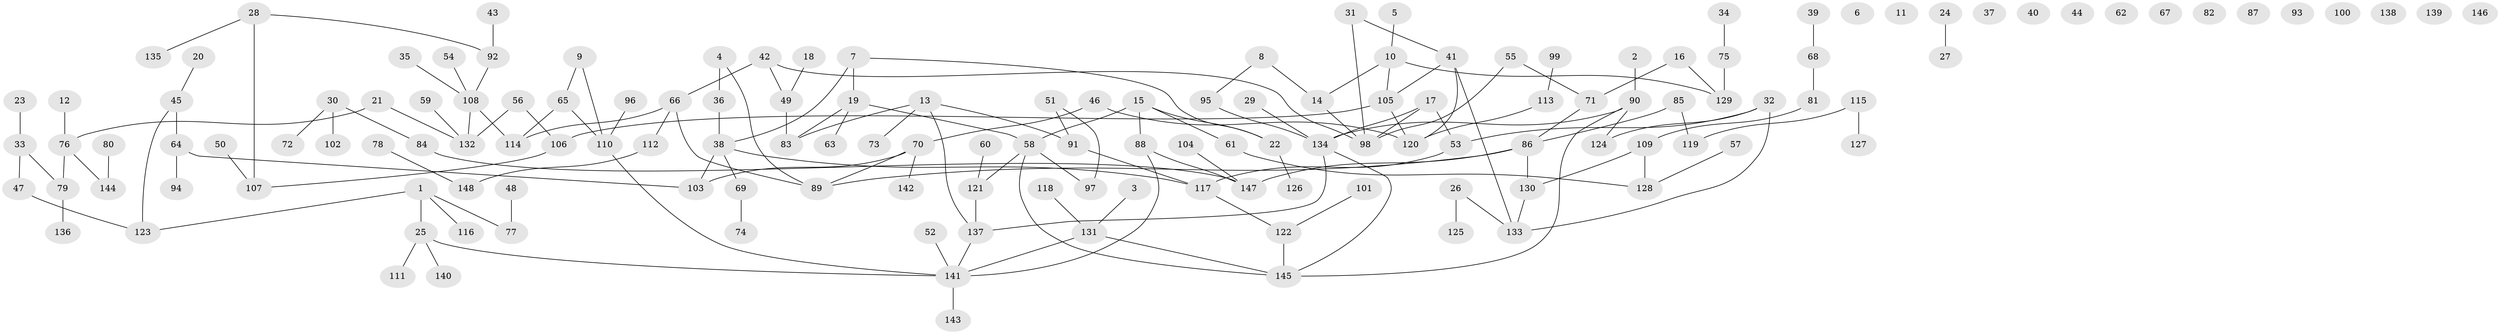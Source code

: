 // Generated by graph-tools (version 1.1) at 2025/00/03/09/25 03:00:47]
// undirected, 148 vertices, 162 edges
graph export_dot {
graph [start="1"]
  node [color=gray90,style=filled];
  1;
  2;
  3;
  4;
  5;
  6;
  7;
  8;
  9;
  10;
  11;
  12;
  13;
  14;
  15;
  16;
  17;
  18;
  19;
  20;
  21;
  22;
  23;
  24;
  25;
  26;
  27;
  28;
  29;
  30;
  31;
  32;
  33;
  34;
  35;
  36;
  37;
  38;
  39;
  40;
  41;
  42;
  43;
  44;
  45;
  46;
  47;
  48;
  49;
  50;
  51;
  52;
  53;
  54;
  55;
  56;
  57;
  58;
  59;
  60;
  61;
  62;
  63;
  64;
  65;
  66;
  67;
  68;
  69;
  70;
  71;
  72;
  73;
  74;
  75;
  76;
  77;
  78;
  79;
  80;
  81;
  82;
  83;
  84;
  85;
  86;
  87;
  88;
  89;
  90;
  91;
  92;
  93;
  94;
  95;
  96;
  97;
  98;
  99;
  100;
  101;
  102;
  103;
  104;
  105;
  106;
  107;
  108;
  109;
  110;
  111;
  112;
  113;
  114;
  115;
  116;
  117;
  118;
  119;
  120;
  121;
  122;
  123;
  124;
  125;
  126;
  127;
  128;
  129;
  130;
  131;
  132;
  133;
  134;
  135;
  136;
  137;
  138;
  139;
  140;
  141;
  142;
  143;
  144;
  145;
  146;
  147;
  148;
  1 -- 25;
  1 -- 77;
  1 -- 116;
  1 -- 123;
  2 -- 90;
  3 -- 131;
  4 -- 36;
  4 -- 89;
  5 -- 10;
  7 -- 19;
  7 -- 22;
  7 -- 38;
  8 -- 14;
  8 -- 95;
  9 -- 65;
  9 -- 110;
  10 -- 14;
  10 -- 105;
  10 -- 129;
  12 -- 76;
  13 -- 73;
  13 -- 83;
  13 -- 91;
  13 -- 137;
  14 -- 98;
  15 -- 22;
  15 -- 58;
  15 -- 61;
  15 -- 88;
  16 -- 71;
  16 -- 129;
  17 -- 53;
  17 -- 98;
  17 -- 134;
  18 -- 49;
  19 -- 58;
  19 -- 63;
  19 -- 83;
  20 -- 45;
  21 -- 76;
  21 -- 132;
  22 -- 126;
  23 -- 33;
  24 -- 27;
  25 -- 111;
  25 -- 140;
  25 -- 141;
  26 -- 125;
  26 -- 133;
  28 -- 92;
  28 -- 107;
  28 -- 135;
  29 -- 134;
  30 -- 72;
  30 -- 84;
  30 -- 102;
  31 -- 41;
  31 -- 98;
  32 -- 53;
  32 -- 124;
  32 -- 133;
  33 -- 47;
  33 -- 79;
  34 -- 75;
  35 -- 108;
  36 -- 38;
  38 -- 69;
  38 -- 103;
  38 -- 117;
  39 -- 68;
  41 -- 105;
  41 -- 120;
  41 -- 133;
  42 -- 49;
  42 -- 66;
  42 -- 98;
  43 -- 92;
  45 -- 64;
  45 -- 123;
  46 -- 70;
  46 -- 120;
  47 -- 123;
  48 -- 77;
  49 -- 83;
  50 -- 107;
  51 -- 91;
  51 -- 97;
  52 -- 141;
  53 -- 117;
  54 -- 108;
  55 -- 71;
  55 -- 98;
  56 -- 106;
  56 -- 132;
  57 -- 128;
  58 -- 97;
  58 -- 121;
  58 -- 145;
  59 -- 132;
  60 -- 121;
  61 -- 128;
  64 -- 94;
  64 -- 103;
  65 -- 110;
  65 -- 114;
  66 -- 89;
  66 -- 112;
  66 -- 114;
  68 -- 81;
  69 -- 74;
  70 -- 89;
  70 -- 103;
  70 -- 142;
  71 -- 86;
  75 -- 129;
  76 -- 79;
  76 -- 144;
  78 -- 148;
  79 -- 136;
  80 -- 144;
  81 -- 109;
  84 -- 147;
  85 -- 86;
  85 -- 119;
  86 -- 89;
  86 -- 130;
  86 -- 147;
  88 -- 141;
  88 -- 147;
  90 -- 124;
  90 -- 134;
  90 -- 145;
  91 -- 117;
  92 -- 108;
  95 -- 134;
  96 -- 110;
  99 -- 113;
  101 -- 122;
  104 -- 147;
  105 -- 106;
  105 -- 120;
  106 -- 107;
  108 -- 114;
  108 -- 132;
  109 -- 128;
  109 -- 130;
  110 -- 141;
  112 -- 148;
  113 -- 120;
  115 -- 119;
  115 -- 127;
  117 -- 122;
  118 -- 131;
  121 -- 137;
  122 -- 145;
  130 -- 133;
  131 -- 141;
  131 -- 145;
  134 -- 137;
  134 -- 145;
  137 -- 141;
  141 -- 143;
}

